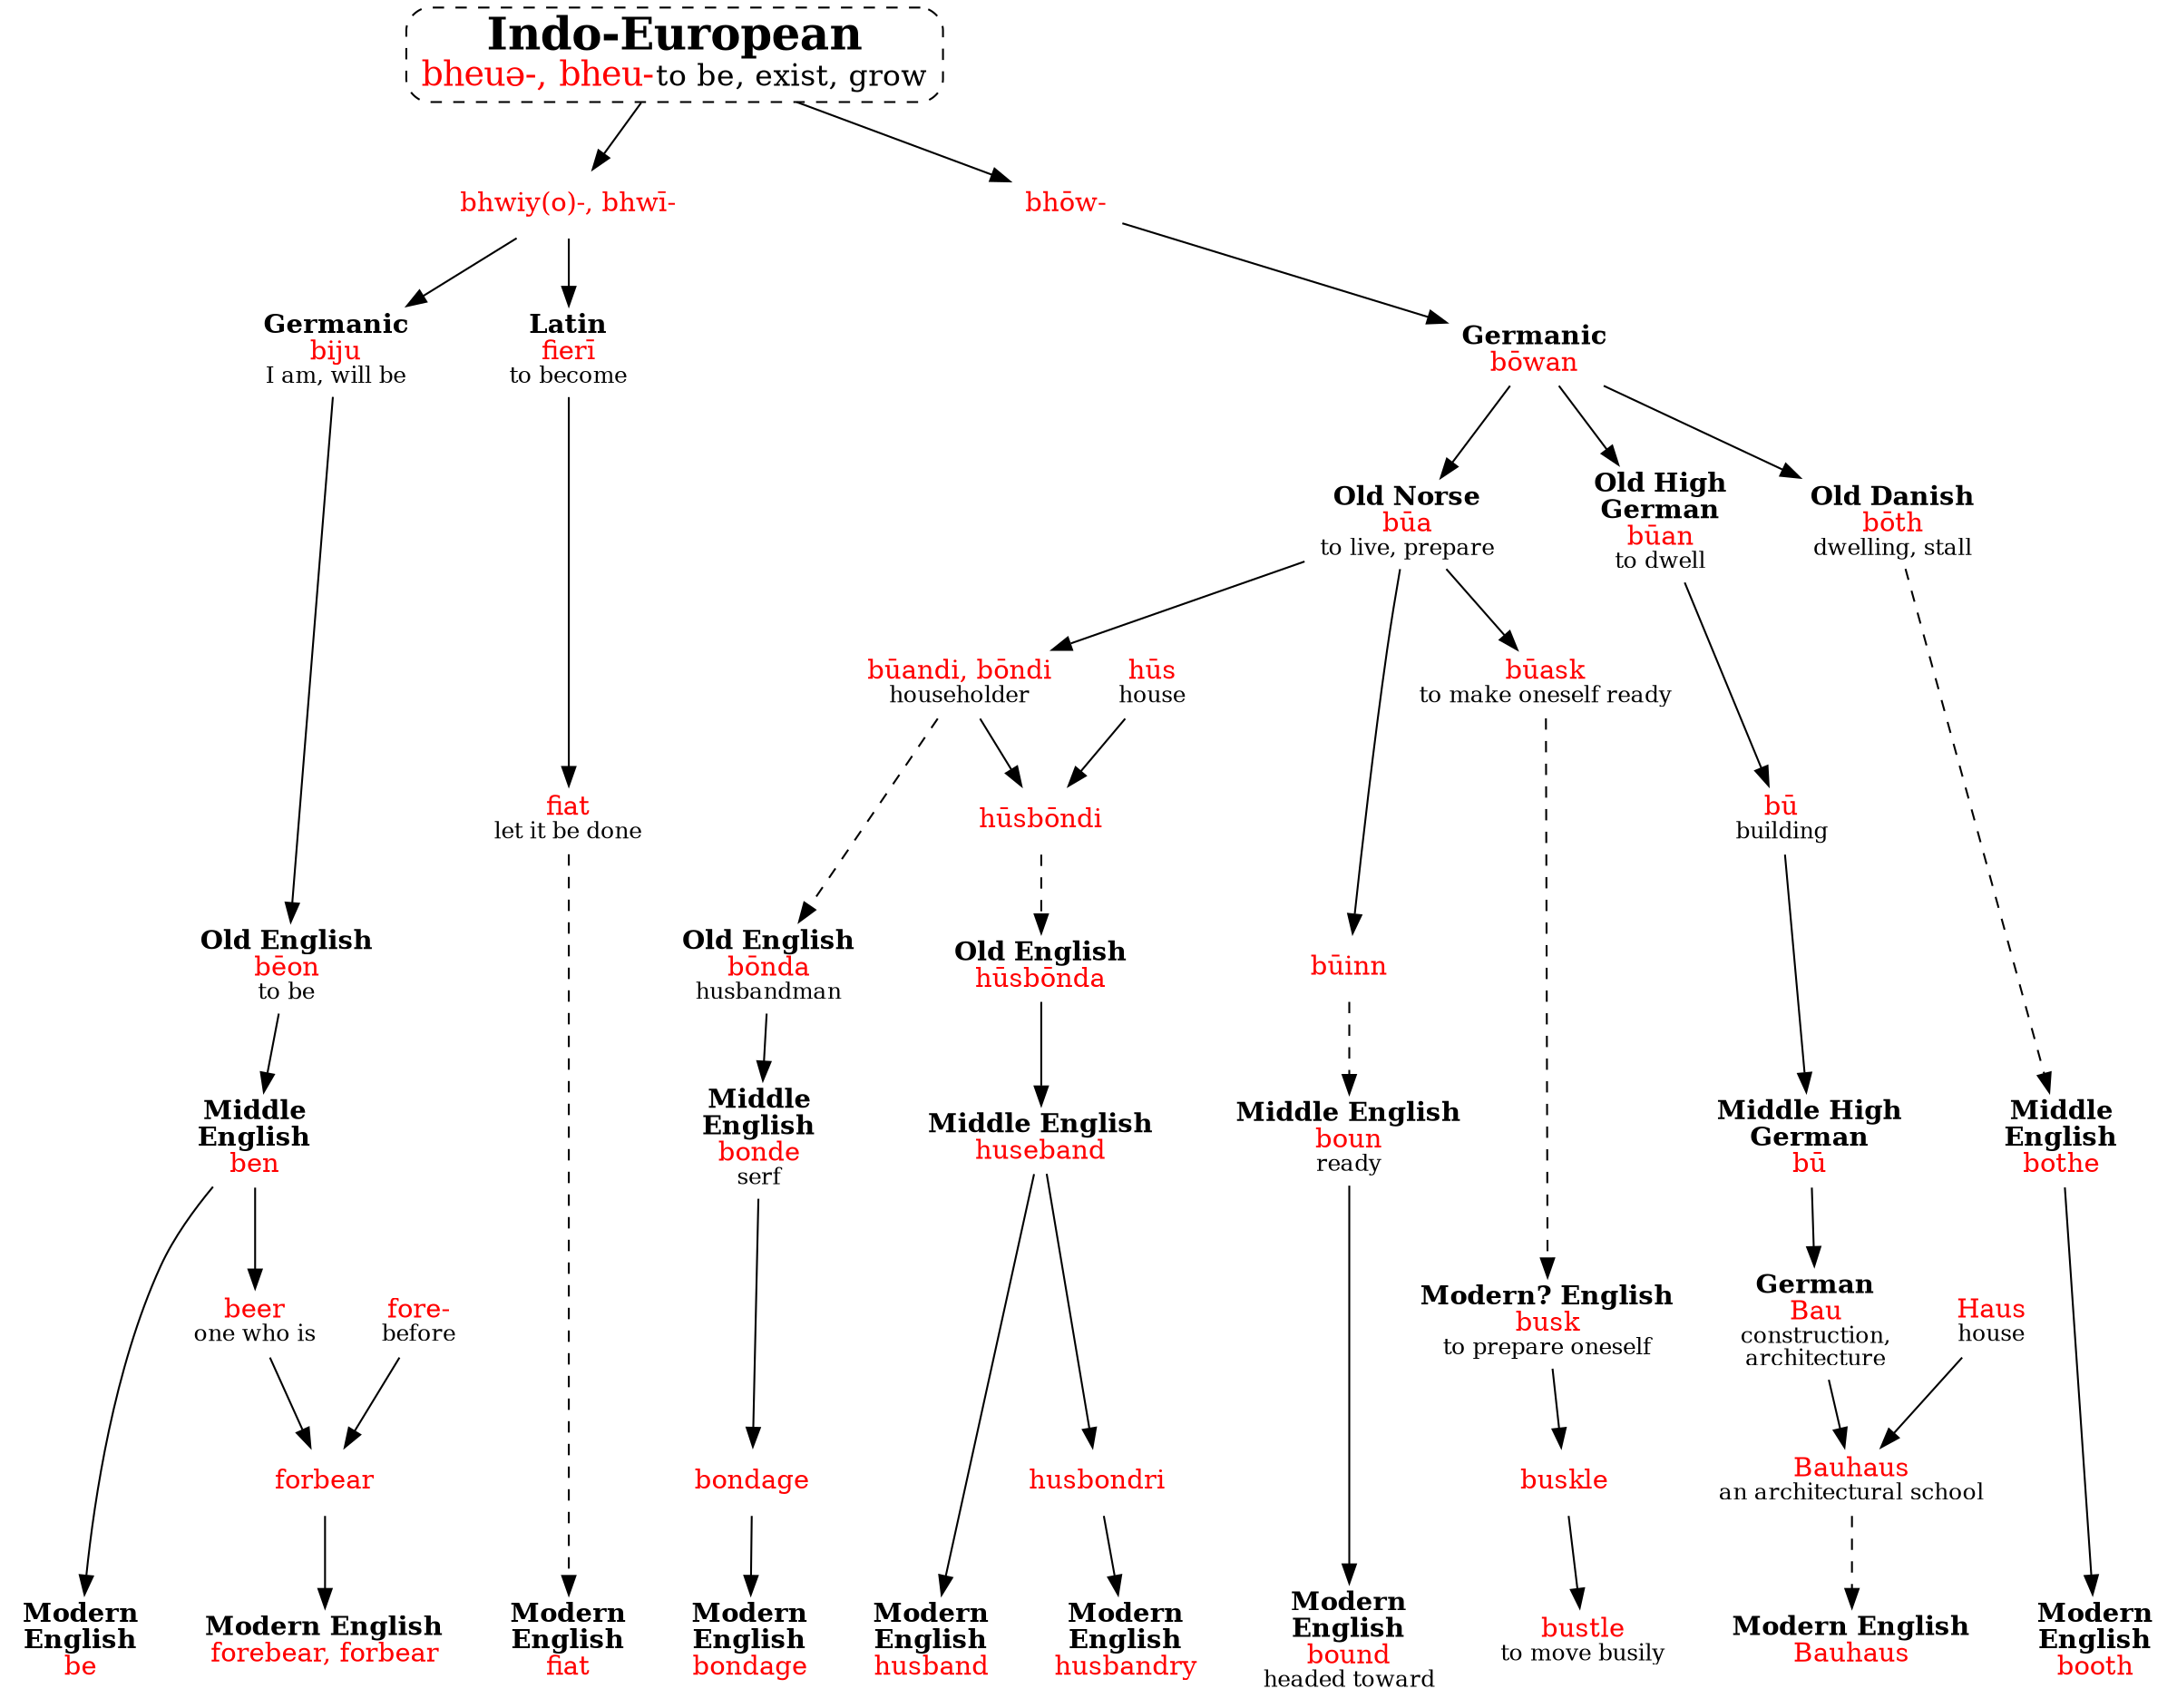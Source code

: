 strict digraph {
node [shape=plaintext]
bheu [label=<<font point-size="24"><b>Indo-European</b></font><br/><font point-size="18" color="red">bheuə-, bheu-</font><font point-size="16">to be, exist, grow</font>> shape=box style="dashed,rounded" URL="bheu-grow0.svg" tooltip=""]
bheu -> { bhwi bhow rank=same }
/* bhwiyo-, bhwi- */
bhwi [label=<<font color="red">bhwiy(o)-, bhwī-</font>>]
bhwi -> { bijuGm fieriL } // possibly also L filius
/* be, forebear */
bijuGm [label=<<b>Germanic</b><br/><font color="red">biju</font><br/><font point-size="12">I am, will be</font>>]
bijuGm -> beonOE
beonOE [label=<<b>Old English</b><br/><font color="red">bēon</font><br/><font point-size="12">to be</font>>]
beonOE -> benME
benME [label=<<b>Middle<br/>English</b><br/><font color="red">ben</font>>]
benME -> { be beerME }
be [label=<<b>Modern<br/>English</b><br/><font color="red">be</font>>]
beerME [label=<<font color="red">beer</font><br/><font point-size="12">one who is</font>>]
{ fore beerME } -> forbearME
fore [label=<<font color="red">fore-</font><br/><font point-size="12">before</font>>]
forbearME [label=<<font color="red">forbear</font>>]
forbearME -> forebear
forebear [label=<<b>Modern English</b><br/><font color="red">forebear, forbear</font>>]
/* fiat */
fieriL [label=<<b>Latin</b><br/><font color="red">fierī</font><br/><font point-size="12">to become</font>>]
fieriL -> fiatL
fiatL [label=<<font color="red">fiat</font><br/><font point-size="12">let it be done</font>>]
fiatL -> fiat [style=dashed]
fiat [label=<<b>Modern<br/>English</b><br/><font color="red">fiat</font>>]
/* bhow- */
bhow [label=<<font color="red">bhōw-</font>>]
bhow -> bowanGm
bowanGm [label=<<b>Germanic</b><br/><font color="red">bōwan</font>>]
bowanGm -> { buaON buanOG bothOD rank=same }
/* bondage, bound, bustle, husband */
buaON [label=<<b>Old Norse</b><br/><font color="red">būa</font><br/><font point-size="12">to live, prepare</font>>]
buaON -> { bondiON buinnON buaskON }
buaskON [label=<<font color="red">būask</font><br/><font point-size="12">to make oneself ready</font>>] // see s(w)e-
/* bondage, husband, husbandry */
bondiON [label=<<font color="red">būandi, bōndi</font><br/><font point-size="12">householder</font>>]
bondiON -> bondaOE [style=dashed]
bondaOE [label=<<b>Old English</b><br/><font color="red">bōnda</font><br/><font point-size="12">husbandman</font>>]
bondaOE -> bondeME
bondeME [label=<<b>Middle<br/>English</b><br/><font color="red">bonde</font><br/><font point-size="12">serf</font>>]
bondeME -> bondageME // with a detour through Anglo-Norman
bondageME [label=<<font color="red">bondage</font>>]
bondageME -> bondage
bondage [label=<<b>Modern<br/>English</b><br/><font color="red">bondage</font>>]
{ husON bondiON } -> husbondiON
husON [label=<<font color="red">hūs</font><br/><font point-size="12">house</font>>]
husbondiON [label=<<font color="red">hūsbōndi</font>>]
husbondiON -> husbondaOE [style=dashed]
husbondaOE [label=<<b>Old English</b><br/><font color="red">hūsbōnda</font>>]
husbondaOE -> husebandME
husebandME [label=<<b>Middle English</b><br/><font color="red">huseband</font>>]
husebandME -> { husband husbondriME }
husband [label=<<b>Modern<br/>English</b><br/><font color="red">husband</font>>]
husbondriME [label=<<font color="red">husbondri</font>>]
husbondriME -> husbandry
husbandry [label=<<b>Modern<br/>English</b><br/><font color="red">husbandry</font>>]
/* bound */
buinnON [label=<<font color="red">būinn</font>>]
buinnON -> bounME [style=dashed]
bounME [label=<<b>Middle English</b><br/><font color="red">boun</font><br/><font point-size="12">ready</font>>]
bounME -> bound
bound [label=<<b>Modern<br/>English</b><br/><font color="red">bound</font><br/><font point-size="12">headed toward</font>>]
/* bustle */
buaskON -> buskE [style=dashed]
buskE [label=<<b>Modern? English</b><br/><font color="red">busk</font><br/><font point-size="12">to prepare oneself</font>>]
buskE -> buskleE [weight=2]
buskleE [label=<<font color="red">buskle</font>>]
buskleE -> bustle [weight=2] // possible
bustle [label=<<font color="red">bustle</font><br/><font point-size="12">to move busily</font>>]
/* Bauhaus */
buanOG [label=<<b>Old High<br/>German</b><br/><font color="red">būan</font><br/><font point-size="12">to dwell</font>>]
buanOG -> buOG
buOG [label=<<font color="red">bū</font><br/><font point-size="12">building</font>>]
buOG -> buMG
buMG [label=<<b>Middle High<br/>German</b><br/><font color="red">bū</font>>]
buMG -> bauG
bauG [label=<<b>German</b><br/><font color="red">Bau</font><br/><font point-size="12">construction,<br/>architecture</font>>]
{ bauG hausG } -> bauhausG
hausG [label=<<font color="red">Haus</font><br/><font point-size="12">house</font>>]
bauhausG [label=<<font color="red">Bauhaus</font><br/><font point-size="12">an architectural school</font>>]
bauhausG -> bauhaus [style=dashed weight=2]
bauhaus [label=<<b>Modern English</b><br/><font color="red">Bauhaus</font>>]
/* booth */
bothOD [label=<<b>Old Danish</b><br/><font color="red">bōth</font><br/><font point-size="12">dwelling, stall</font>>]
bothOD -> botheME [style=dashed] // not the exact source
botheME [label=<<b>Middle<br/>English</b><br/><font color="red">bothe</font>>]
botheME -> booth
booth [label=<<b>Modern<br/>English</b><br/><font color="red">booth</font>>]
{ rank=same be forebear fiat bondage bound bustle husband husbandry bauhaus booth }
{ rank=same beonOE bondaOE husbondaOE } // OE
{ rank=same bijuGm bowanGm fieriL } // top level
{ rank=same benME bondeME husebandME bounME botheME buMG } // ME
}
